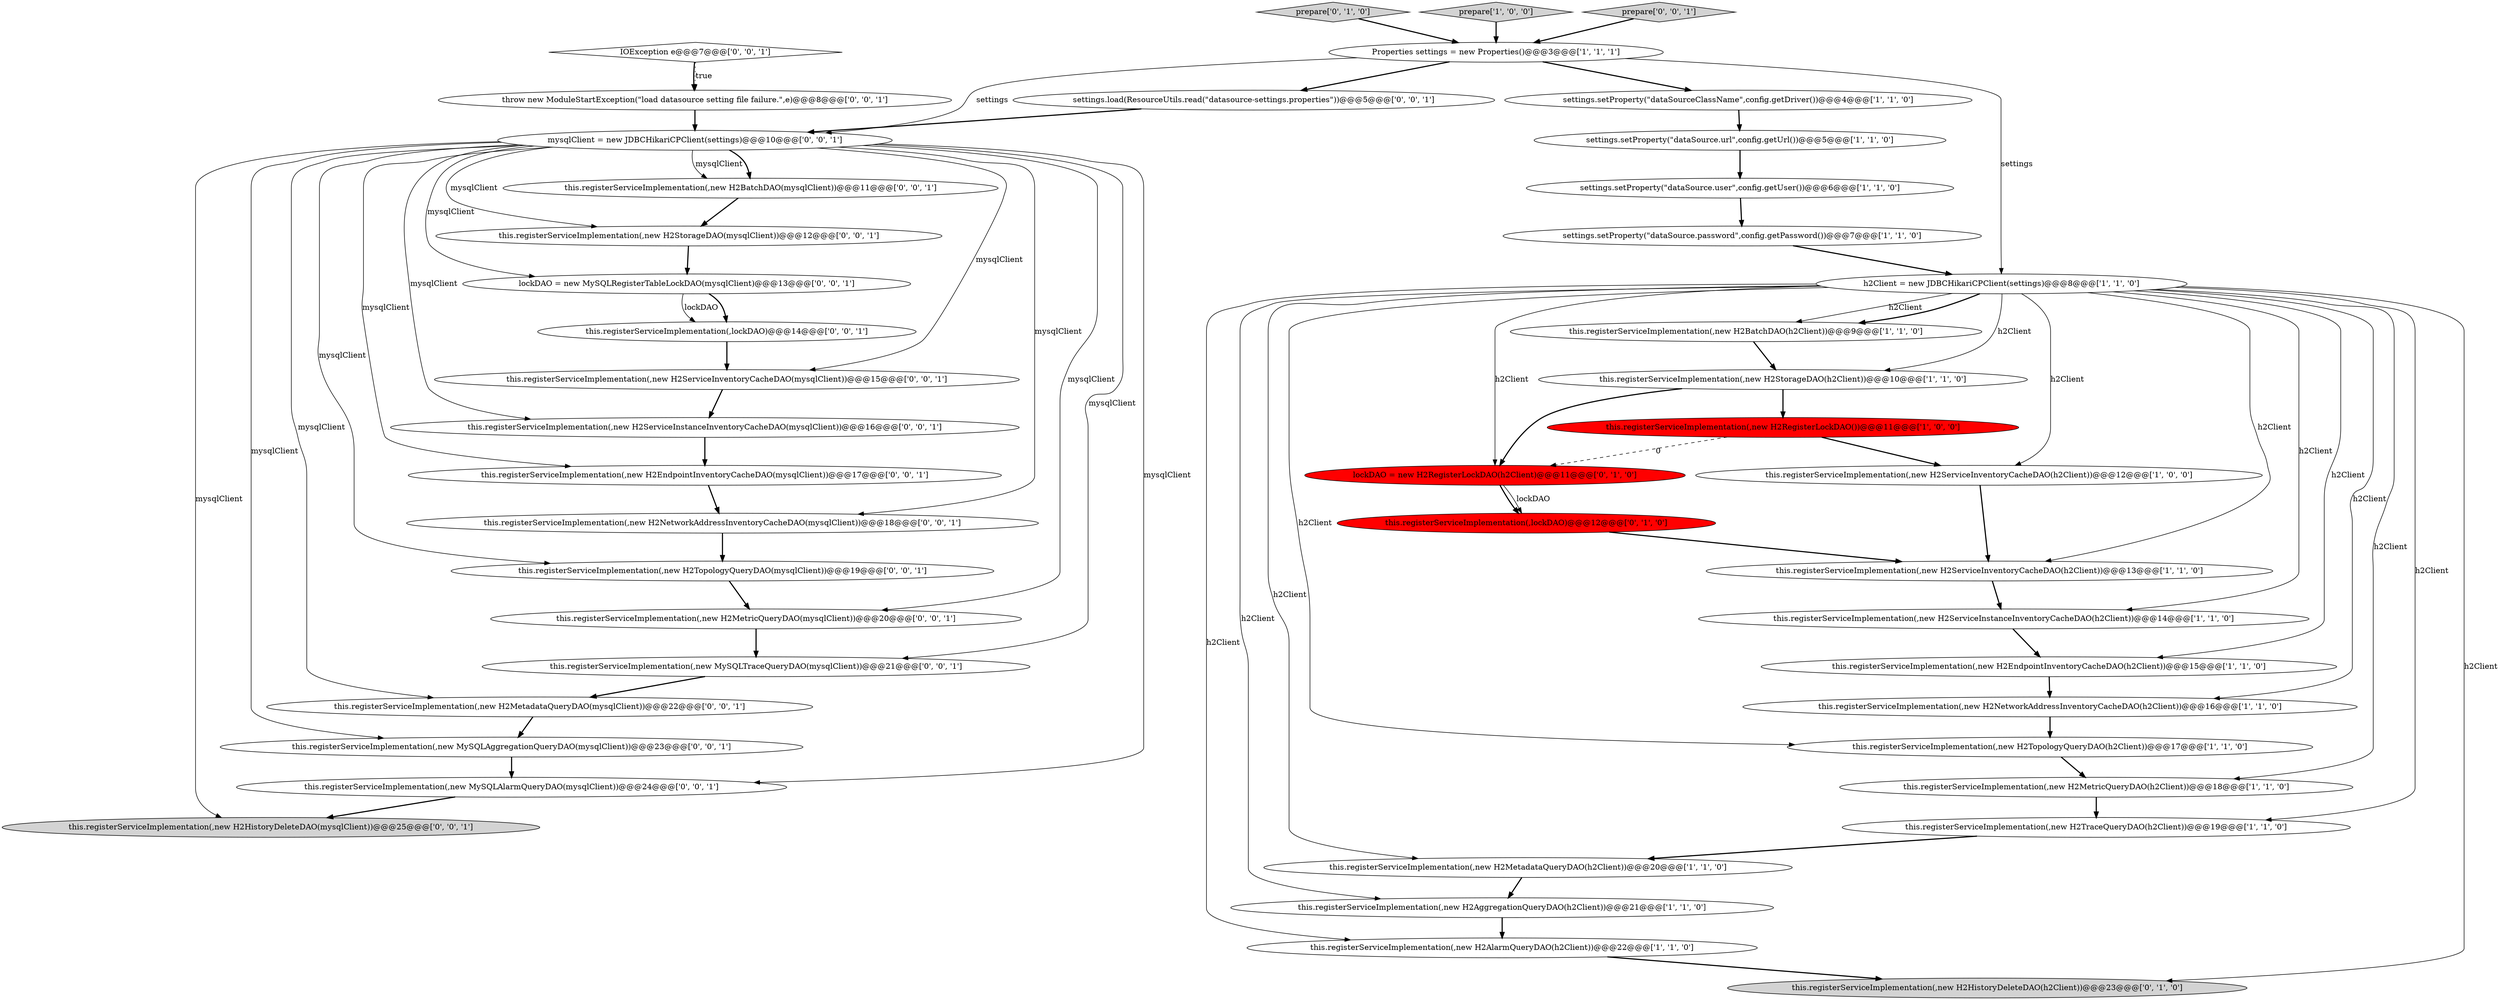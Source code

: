 digraph {
4 [style = filled, label = "this.registerServiceImplementation(,new H2RegisterLockDAO())@@@11@@@['1', '0', '0']", fillcolor = red, shape = ellipse image = "AAA1AAABBB1BBB"];
20 [style = filled, label = "this.registerServiceImplementation(,new H2ServiceInventoryCacheDAO(h2Client))@@@13@@@['1', '1', '0']", fillcolor = white, shape = ellipse image = "AAA0AAABBB1BBB"];
23 [style = filled, label = "prepare['0', '1', '0']", fillcolor = lightgray, shape = diamond image = "AAA0AAABBB2BBB"];
24 [style = filled, label = "this.registerServiceImplementation(,new H2HistoryDeleteDAO(h2Client))@@@23@@@['0', '1', '0']", fillcolor = lightgray, shape = ellipse image = "AAA0AAABBB2BBB"];
35 [style = filled, label = "this.registerServiceImplementation(,new MySQLAggregationQueryDAO(mysqlClient))@@@23@@@['0', '0', '1']", fillcolor = white, shape = ellipse image = "AAA0AAABBB3BBB"];
10 [style = filled, label = "this.registerServiceImplementation(,new H2ServiceInstanceInventoryCacheDAO(h2Client))@@@14@@@['1', '1', '0']", fillcolor = white, shape = ellipse image = "AAA0AAABBB1BBB"];
27 [style = filled, label = "this.registerServiceImplementation(,new H2BatchDAO(mysqlClient))@@@11@@@['0', '0', '1']", fillcolor = white, shape = ellipse image = "AAA0AAABBB3BBB"];
36 [style = filled, label = "IOException e@@@7@@@['0', '0', '1']", fillcolor = white, shape = diamond image = "AAA0AAABBB3BBB"];
0 [style = filled, label = "prepare['1', '0', '0']", fillcolor = lightgray, shape = diamond image = "AAA0AAABBB1BBB"];
15 [style = filled, label = "this.registerServiceImplementation(,new H2StorageDAO(h2Client))@@@10@@@['1', '1', '0']", fillcolor = white, shape = ellipse image = "AAA0AAABBB1BBB"];
25 [style = filled, label = "prepare['0', '0', '1']", fillcolor = lightgray, shape = diamond image = "AAA0AAABBB3BBB"];
33 [style = filled, label = "this.registerServiceImplementation(,new H2ServiceInventoryCacheDAO(mysqlClient))@@@15@@@['0', '0', '1']", fillcolor = white, shape = ellipse image = "AAA0AAABBB3BBB"];
42 [style = filled, label = "this.registerServiceImplementation(,new H2NetworkAddressInventoryCacheDAO(mysqlClient))@@@18@@@['0', '0', '1']", fillcolor = white, shape = ellipse image = "AAA0AAABBB3BBB"];
17 [style = filled, label = "this.registerServiceImplementation(,new H2TraceQueryDAO(h2Client))@@@19@@@['1', '1', '0']", fillcolor = white, shape = ellipse image = "AAA0AAABBB1BBB"];
38 [style = filled, label = "this.registerServiceImplementation(,new H2TopologyQueryDAO(mysqlClient))@@@19@@@['0', '0', '1']", fillcolor = white, shape = ellipse image = "AAA0AAABBB3BBB"];
31 [style = filled, label = "this.registerServiceImplementation(,lockDAO)@@@14@@@['0', '0', '1']", fillcolor = white, shape = ellipse image = "AAA0AAABBB3BBB"];
11 [style = filled, label = "settings.setProperty(\"dataSource.user\",config.getUser())@@@6@@@['1', '1', '0']", fillcolor = white, shape = ellipse image = "AAA0AAABBB1BBB"];
29 [style = filled, label = "lockDAO = new MySQLRegisterTableLockDAO(mysqlClient)@@@13@@@['0', '0', '1']", fillcolor = white, shape = ellipse image = "AAA0AAABBB3BBB"];
32 [style = filled, label = "this.registerServiceImplementation(,new H2MetricQueryDAO(mysqlClient))@@@20@@@['0', '0', '1']", fillcolor = white, shape = ellipse image = "AAA0AAABBB3BBB"];
6 [style = filled, label = "Properties settings = new Properties()@@@3@@@['1', '1', '1']", fillcolor = white, shape = ellipse image = "AAA0AAABBB1BBB"];
12 [style = filled, label = "settings.setProperty(\"dataSource.password\",config.getPassword())@@@7@@@['1', '1', '0']", fillcolor = white, shape = ellipse image = "AAA0AAABBB1BBB"];
9 [style = filled, label = "this.registerServiceImplementation(,new H2AlarmQueryDAO(h2Client))@@@22@@@['1', '1', '0']", fillcolor = white, shape = ellipse image = "AAA0AAABBB1BBB"];
3 [style = filled, label = "this.registerServiceImplementation(,new H2EndpointInventoryCacheDAO(h2Client))@@@15@@@['1', '1', '0']", fillcolor = white, shape = ellipse image = "AAA0AAABBB1BBB"];
44 [style = filled, label = "this.registerServiceImplementation(,new H2ServiceInstanceInventoryCacheDAO(mysqlClient))@@@16@@@['0', '0', '1']", fillcolor = white, shape = ellipse image = "AAA0AAABBB3BBB"];
28 [style = filled, label = "mysqlClient = new JDBCHikariCPClient(settings)@@@10@@@['0', '0', '1']", fillcolor = white, shape = ellipse image = "AAA0AAABBB3BBB"];
7 [style = filled, label = "settings.setProperty(\"dataSource.url\",config.getUrl())@@@5@@@['1', '1', '0']", fillcolor = white, shape = ellipse image = "AAA0AAABBB1BBB"];
37 [style = filled, label = "this.registerServiceImplementation(,new H2HistoryDeleteDAO(mysqlClient))@@@25@@@['0', '0', '1']", fillcolor = lightgray, shape = ellipse image = "AAA0AAABBB3BBB"];
39 [style = filled, label = "this.registerServiceImplementation(,new MySQLTraceQueryDAO(mysqlClient))@@@21@@@['0', '0', '1']", fillcolor = white, shape = ellipse image = "AAA0AAABBB3BBB"];
2 [style = filled, label = "settings.setProperty(\"dataSourceClassName\",config.getDriver())@@@4@@@['1', '1', '0']", fillcolor = white, shape = ellipse image = "AAA0AAABBB1BBB"];
5 [style = filled, label = "this.registerServiceImplementation(,new H2AggregationQueryDAO(h2Client))@@@21@@@['1', '1', '0']", fillcolor = white, shape = ellipse image = "AAA0AAABBB1BBB"];
40 [style = filled, label = "this.registerServiceImplementation(,new MySQLAlarmQueryDAO(mysqlClient))@@@24@@@['0', '0', '1']", fillcolor = white, shape = ellipse image = "AAA0AAABBB3BBB"];
19 [style = filled, label = "this.registerServiceImplementation(,new H2TopologyQueryDAO(h2Client))@@@17@@@['1', '1', '0']", fillcolor = white, shape = ellipse image = "AAA0AAABBB1BBB"];
14 [style = filled, label = "this.registerServiceImplementation(,new H2BatchDAO(h2Client))@@@9@@@['1', '1', '0']", fillcolor = white, shape = ellipse image = "AAA0AAABBB1BBB"];
18 [style = filled, label = "h2Client = new JDBCHikariCPClient(settings)@@@8@@@['1', '1', '0']", fillcolor = white, shape = ellipse image = "AAA0AAABBB1BBB"];
8 [style = filled, label = "this.registerServiceImplementation(,new H2ServiceInventoryCacheDAO(h2Client))@@@12@@@['1', '0', '0']", fillcolor = white, shape = ellipse image = "AAA0AAABBB1BBB"];
30 [style = filled, label = "this.registerServiceImplementation(,new H2StorageDAO(mysqlClient))@@@12@@@['0', '0', '1']", fillcolor = white, shape = ellipse image = "AAA0AAABBB3BBB"];
1 [style = filled, label = "this.registerServiceImplementation(,new H2MetadataQueryDAO(h2Client))@@@20@@@['1', '1', '0']", fillcolor = white, shape = ellipse image = "AAA0AAABBB1BBB"];
34 [style = filled, label = "this.registerServiceImplementation(,new H2EndpointInventoryCacheDAO(mysqlClient))@@@17@@@['0', '0', '1']", fillcolor = white, shape = ellipse image = "AAA0AAABBB3BBB"];
13 [style = filled, label = "this.registerServiceImplementation(,new H2MetricQueryDAO(h2Client))@@@18@@@['1', '1', '0']", fillcolor = white, shape = ellipse image = "AAA0AAABBB1BBB"];
21 [style = filled, label = "lockDAO = new H2RegisterLockDAO(h2Client)@@@11@@@['0', '1', '0']", fillcolor = red, shape = ellipse image = "AAA1AAABBB2BBB"];
16 [style = filled, label = "this.registerServiceImplementation(,new H2NetworkAddressInventoryCacheDAO(h2Client))@@@16@@@['1', '1', '0']", fillcolor = white, shape = ellipse image = "AAA0AAABBB1BBB"];
22 [style = filled, label = "this.registerServiceImplementation(,lockDAO)@@@12@@@['0', '1', '0']", fillcolor = red, shape = ellipse image = "AAA1AAABBB2BBB"];
43 [style = filled, label = "settings.load(ResourceUtils.read(\"datasource-settings.properties\"))@@@5@@@['0', '0', '1']", fillcolor = white, shape = ellipse image = "AAA0AAABBB3BBB"];
26 [style = filled, label = "throw new ModuleStartException(\"load datasource setting file failure.\",e)@@@8@@@['0', '0', '1']", fillcolor = white, shape = ellipse image = "AAA0AAABBB3BBB"];
41 [style = filled, label = "this.registerServiceImplementation(,new H2MetadataQueryDAO(mysqlClient))@@@22@@@['0', '0', '1']", fillcolor = white, shape = ellipse image = "AAA0AAABBB3BBB"];
1->5 [style = bold, label=""];
6->43 [style = bold, label=""];
28->35 [style = solid, label="mysqlClient"];
7->11 [style = bold, label=""];
28->32 [style = solid, label="mysqlClient"];
28->30 [style = solid, label="mysqlClient"];
17->1 [style = bold, label=""];
5->9 [style = bold, label=""];
0->6 [style = bold, label=""];
15->21 [style = bold, label=""];
18->10 [style = solid, label="h2Client"];
28->39 [style = solid, label="mysqlClient"];
27->30 [style = bold, label=""];
29->31 [style = bold, label=""];
18->15 [style = solid, label="h2Client"];
10->3 [style = bold, label=""];
28->40 [style = solid, label="mysqlClient"];
18->20 [style = solid, label="h2Client"];
11->12 [style = bold, label=""];
34->42 [style = bold, label=""];
36->26 [style = bold, label=""];
3->16 [style = bold, label=""];
28->41 [style = solid, label="mysqlClient"];
16->19 [style = bold, label=""];
25->6 [style = bold, label=""];
28->38 [style = solid, label="mysqlClient"];
4->21 [style = dashed, label="0"];
28->34 [style = solid, label="mysqlClient"];
30->29 [style = bold, label=""];
18->8 [style = solid, label="h2Client"];
43->28 [style = bold, label=""];
38->32 [style = bold, label=""];
20->10 [style = bold, label=""];
6->2 [style = bold, label=""];
28->27 [style = solid, label="mysqlClient"];
18->14 [style = solid, label="h2Client"];
18->17 [style = solid, label="h2Client"];
36->26 [style = dotted, label="true"];
35->40 [style = bold, label=""];
13->17 [style = bold, label=""];
18->5 [style = solid, label="h2Client"];
28->33 [style = solid, label="mysqlClient"];
8->20 [style = bold, label=""];
28->37 [style = solid, label="mysqlClient"];
19->13 [style = bold, label=""];
22->20 [style = bold, label=""];
29->31 [style = solid, label="lockDAO"];
21->22 [style = bold, label=""];
31->33 [style = bold, label=""];
23->6 [style = bold, label=""];
18->13 [style = solid, label="h2Client"];
28->42 [style = solid, label="mysqlClient"];
18->9 [style = solid, label="h2Client"];
44->34 [style = bold, label=""];
15->4 [style = bold, label=""];
12->18 [style = bold, label=""];
18->16 [style = solid, label="h2Client"];
4->8 [style = bold, label=""];
39->41 [style = bold, label=""];
18->3 [style = solid, label="h2Client"];
14->15 [style = bold, label=""];
32->39 [style = bold, label=""];
6->28 [style = solid, label="settings"];
26->28 [style = bold, label=""];
2->7 [style = bold, label=""];
28->27 [style = bold, label=""];
6->18 [style = solid, label="settings"];
28->44 [style = solid, label="mysqlClient"];
33->44 [style = bold, label=""];
18->24 [style = solid, label="h2Client"];
21->22 [style = solid, label="lockDAO"];
18->14 [style = bold, label=""];
9->24 [style = bold, label=""];
42->38 [style = bold, label=""];
18->19 [style = solid, label="h2Client"];
18->21 [style = solid, label="h2Client"];
28->29 [style = solid, label="mysqlClient"];
40->37 [style = bold, label=""];
18->1 [style = solid, label="h2Client"];
41->35 [style = bold, label=""];
}
